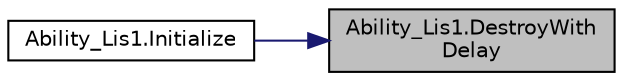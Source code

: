digraph "Ability_Lis1.DestroyWithDelay"
{
 // INTERACTIVE_SVG=YES
 // LATEX_PDF_SIZE
  edge [fontname="Helvetica",fontsize="10",labelfontname="Helvetica",labelfontsize="10"];
  node [fontname="Helvetica",fontsize="10",shape=record];
  rankdir="RL";
  Node1 [label="Ability_Lis1.DestroyWith\lDelay",height=0.2,width=0.4,color="black", fillcolor="grey75", style="filled", fontcolor="black",tooltip=" "];
  Node1 -> Node2 [dir="back",color="midnightblue",fontsize="10",style="solid",fontname="Helvetica"];
  Node2 [label="Ability_Lis1.Initialize",height=0.2,width=0.4,color="black", fillcolor="white", style="filled",URL="$class_ability___lis1.html#a371b24888853ef1cc908b244f3c1b15c",tooltip=" "];
}
